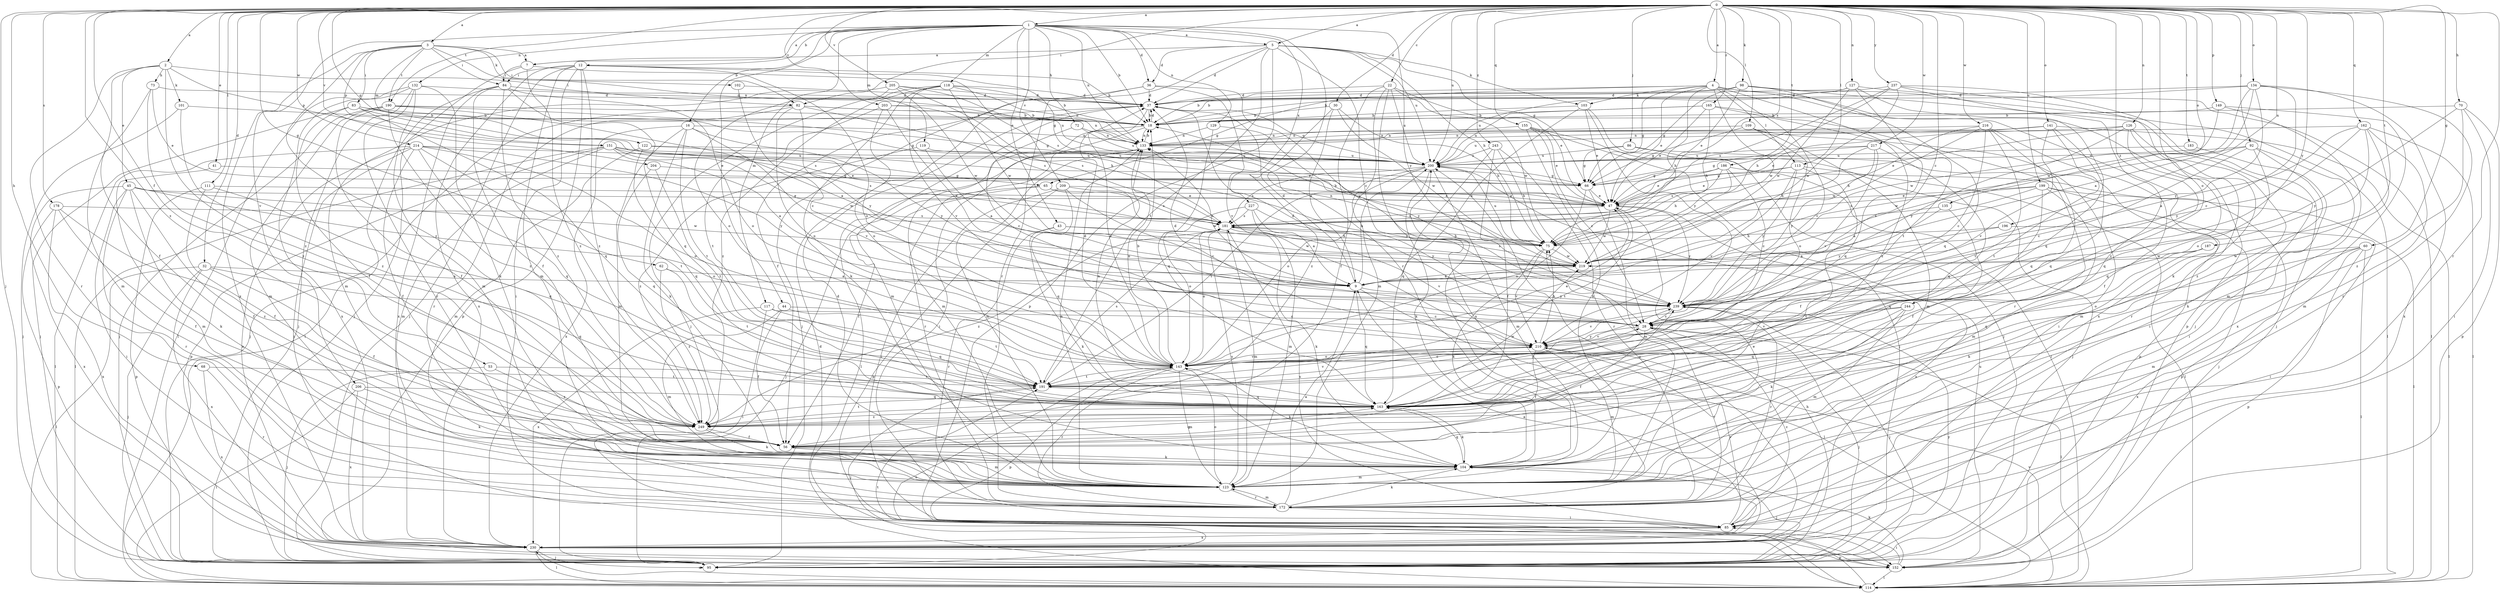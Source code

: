 strict digraph  {
0;
1;
2;
3;
4;
5;
7;
9;
12;
16;
18;
22;
28;
30;
32;
36;
37;
41;
43;
44;
45;
47;
53;
56;
60;
62;
65;
66;
68;
70;
72;
73;
75;
82;
83;
84;
85;
86;
92;
95;
98;
101;
102;
103;
104;
109;
111;
113;
114;
117;
118;
119;
122;
123;
126;
127;
129;
132;
133;
134;
135;
141;
143;
149;
151;
152;
155;
162;
163;
165;
172;
178;
181;
183;
186;
187;
190;
191;
196;
199;
200;
203;
204;
205;
206;
209;
210;
214;
216;
217;
219;
227;
230;
237;
239;
243;
244;
249;
0 -> 1  [label=a];
0 -> 2  [label=a];
0 -> 3  [label=a];
0 -> 4  [label=a];
0 -> 5  [label=a];
0 -> 22  [label=c];
0 -> 28  [label=c];
0 -> 30  [label=d];
0 -> 32  [label=d];
0 -> 41  [label=e];
0 -> 53  [label=f];
0 -> 60  [label=g];
0 -> 62  [label=g];
0 -> 65  [label=g];
0 -> 68  [label=h];
0 -> 70  [label=h];
0 -> 82  [label=i];
0 -> 86  [label=j];
0 -> 92  [label=j];
0 -> 95  [label=j];
0 -> 98  [label=k];
0 -> 109  [label=l];
0 -> 111  [label=l];
0 -> 113  [label=l];
0 -> 126  [label=n];
0 -> 127  [label=n];
0 -> 134  [label=o];
0 -> 135  [label=o];
0 -> 141  [label=o];
0 -> 143  [label=o];
0 -> 149  [label=p];
0 -> 155  [label=q];
0 -> 162  [label=q];
0 -> 165  [label=r];
0 -> 172  [label=r];
0 -> 178  [label=s];
0 -> 181  [label=s];
0 -> 183  [label=t];
0 -> 186  [label=t];
0 -> 187  [label=t];
0 -> 190  [label=t];
0 -> 196  [label=u];
0 -> 199  [label=u];
0 -> 200  [label=u];
0 -> 203  [label=v];
0 -> 204  [label=v];
0 -> 205  [label=v];
0 -> 214  [label=w];
0 -> 216  [label=w];
0 -> 217  [label=w];
0 -> 237  [label=y];
0 -> 239  [label=y];
0 -> 243  [label=z];
0 -> 244  [label=z];
0 -> 249  [label=z];
1 -> 5  [label=a];
1 -> 7  [label=a];
1 -> 12  [label=b];
1 -> 16  [label=b];
1 -> 18  [label=b];
1 -> 36  [label=d];
1 -> 43  [label=e];
1 -> 44  [label=e];
1 -> 72  [label=h];
1 -> 117  [label=m];
1 -> 118  [label=m];
1 -> 119  [label=m];
1 -> 129  [label=n];
1 -> 132  [label=n];
1 -> 133  [label=n];
1 -> 172  [label=r];
1 -> 206  [label=v];
1 -> 209  [label=v];
1 -> 227  [label=x];
1 -> 239  [label=y];
2 -> 45  [label=e];
2 -> 56  [label=f];
2 -> 73  [label=h];
2 -> 82  [label=i];
2 -> 101  [label=k];
2 -> 151  [label=p];
2 -> 172  [label=r];
2 -> 249  [label=z];
3 -> 7  [label=a];
3 -> 82  [label=i];
3 -> 83  [label=i];
3 -> 84  [label=i];
3 -> 102  [label=k];
3 -> 122  [label=m];
3 -> 133  [label=n];
3 -> 151  [label=p];
3 -> 190  [label=t];
3 -> 230  [label=x];
3 -> 249  [label=z];
4 -> 18  [label=b];
4 -> 47  [label=e];
4 -> 65  [label=g];
4 -> 66  [label=g];
4 -> 75  [label=h];
4 -> 103  [label=k];
4 -> 113  [label=l];
4 -> 152  [label=p];
4 -> 210  [label=v];
4 -> 219  [label=w];
4 -> 230  [label=x];
4 -> 249  [label=z];
5 -> 7  [label=a];
5 -> 28  [label=c];
5 -> 36  [label=d];
5 -> 37  [label=d];
5 -> 66  [label=g];
5 -> 75  [label=h];
5 -> 103  [label=k];
5 -> 152  [label=p];
5 -> 172  [label=r];
5 -> 191  [label=t];
5 -> 200  [label=u];
7 -> 84  [label=i];
7 -> 95  [label=j];
7 -> 181  [label=s];
7 -> 249  [label=z];
9 -> 37  [label=d];
9 -> 114  [label=l];
9 -> 133  [label=n];
9 -> 163  [label=q];
9 -> 200  [label=u];
9 -> 239  [label=y];
12 -> 18  [label=b];
12 -> 66  [label=g];
12 -> 84  [label=i];
12 -> 85  [label=i];
12 -> 95  [label=j];
12 -> 123  [label=m];
12 -> 143  [label=o];
12 -> 152  [label=p];
12 -> 230  [label=x];
12 -> 249  [label=z];
16 -> 104  [label=k];
16 -> 123  [label=m];
16 -> 133  [label=n];
16 -> 191  [label=t];
16 -> 210  [label=v];
16 -> 230  [label=x];
16 -> 239  [label=y];
18 -> 37  [label=d];
18 -> 85  [label=i];
18 -> 123  [label=m];
18 -> 133  [label=n];
22 -> 37  [label=d];
22 -> 47  [label=e];
22 -> 56  [label=f];
22 -> 123  [label=m];
22 -> 200  [label=u];
22 -> 219  [label=w];
22 -> 230  [label=x];
28 -> 37  [label=d];
28 -> 56  [label=f];
28 -> 95  [label=j];
28 -> 114  [label=l];
28 -> 172  [label=r];
28 -> 210  [label=v];
30 -> 9  [label=a];
30 -> 18  [label=b];
30 -> 75  [label=h];
30 -> 219  [label=w];
30 -> 249  [label=z];
32 -> 9  [label=a];
32 -> 56  [label=f];
32 -> 95  [label=j];
32 -> 114  [label=l];
32 -> 163  [label=q];
32 -> 230  [label=x];
36 -> 37  [label=d];
36 -> 56  [label=f];
36 -> 95  [label=j];
36 -> 210  [label=v];
36 -> 239  [label=y];
37 -> 18  [label=b];
37 -> 123  [label=m];
37 -> 143  [label=o];
37 -> 200  [label=u];
41 -> 66  [label=g];
41 -> 123  [label=m];
43 -> 75  [label=h];
43 -> 104  [label=k];
43 -> 172  [label=r];
43 -> 219  [label=w];
44 -> 28  [label=c];
44 -> 56  [label=f];
44 -> 123  [label=m];
44 -> 191  [label=t];
45 -> 47  [label=e];
45 -> 56  [label=f];
45 -> 85  [label=i];
45 -> 104  [label=k];
45 -> 143  [label=o];
45 -> 172  [label=r];
45 -> 219  [label=w];
45 -> 230  [label=x];
47 -> 181  [label=s];
47 -> 191  [label=t];
47 -> 219  [label=w];
47 -> 230  [label=x];
47 -> 239  [label=y];
53 -> 95  [label=j];
53 -> 191  [label=t];
53 -> 249  [label=z];
56 -> 104  [label=k];
56 -> 123  [label=m];
56 -> 163  [label=q];
60 -> 114  [label=l];
60 -> 123  [label=m];
60 -> 143  [label=o];
60 -> 152  [label=p];
60 -> 219  [label=w];
60 -> 230  [label=x];
62 -> 9  [label=a];
62 -> 191  [label=t];
62 -> 249  [label=z];
65 -> 47  [label=e];
65 -> 56  [label=f];
65 -> 95  [label=j];
65 -> 181  [label=s];
66 -> 47  [label=e];
66 -> 123  [label=m];
66 -> 143  [label=o];
68 -> 172  [label=r];
68 -> 191  [label=t];
68 -> 230  [label=x];
70 -> 18  [label=b];
70 -> 85  [label=i];
70 -> 152  [label=p];
70 -> 239  [label=y];
70 -> 249  [label=z];
72 -> 28  [label=c];
72 -> 133  [label=n];
72 -> 200  [label=u];
73 -> 37  [label=d];
73 -> 47  [label=e];
73 -> 123  [label=m];
73 -> 249  [label=z];
75 -> 18  [label=b];
75 -> 104  [label=k];
75 -> 133  [label=n];
75 -> 181  [label=s];
75 -> 200  [label=u];
75 -> 210  [label=v];
75 -> 219  [label=w];
82 -> 18  [label=b];
82 -> 95  [label=j];
82 -> 133  [label=n];
82 -> 143  [label=o];
82 -> 172  [label=r];
82 -> 181  [label=s];
82 -> 239  [label=y];
83 -> 18  [label=b];
83 -> 56  [label=f];
83 -> 66  [label=g];
83 -> 95  [label=j];
83 -> 163  [label=q];
83 -> 181  [label=s];
84 -> 37  [label=d];
84 -> 56  [label=f];
84 -> 114  [label=l];
84 -> 143  [label=o];
84 -> 163  [label=q];
84 -> 230  [label=x];
84 -> 249  [label=z];
85 -> 28  [label=c];
85 -> 181  [label=s];
85 -> 210  [label=v];
85 -> 230  [label=x];
86 -> 66  [label=g];
86 -> 95  [label=j];
86 -> 152  [label=p];
86 -> 200  [label=u];
92 -> 28  [label=c];
92 -> 104  [label=k];
92 -> 123  [label=m];
92 -> 163  [label=q];
92 -> 200  [label=u];
92 -> 219  [label=w];
95 -> 75  [label=h];
95 -> 239  [label=y];
98 -> 18  [label=b];
98 -> 37  [label=d];
98 -> 47  [label=e];
98 -> 66  [label=g];
98 -> 95  [label=j];
98 -> 114  [label=l];
98 -> 163  [label=q];
101 -> 18  [label=b];
101 -> 95  [label=j];
101 -> 249  [label=z];
102 -> 28  [label=c];
102 -> 37  [label=d];
103 -> 9  [label=a];
103 -> 18  [label=b];
103 -> 47  [label=e];
103 -> 95  [label=j];
103 -> 239  [label=y];
104 -> 95  [label=j];
104 -> 123  [label=m];
104 -> 163  [label=q];
104 -> 200  [label=u];
109 -> 66  [label=g];
109 -> 85  [label=i];
109 -> 123  [label=m];
109 -> 133  [label=n];
109 -> 143  [label=o];
111 -> 47  [label=e];
111 -> 56  [label=f];
111 -> 152  [label=p];
111 -> 163  [label=q];
113 -> 47  [label=e];
113 -> 56  [label=f];
113 -> 66  [label=g];
113 -> 114  [label=l];
113 -> 210  [label=v];
113 -> 239  [label=y];
114 -> 37  [label=d];
114 -> 143  [label=o];
114 -> 191  [label=t];
114 -> 210  [label=v];
114 -> 230  [label=x];
117 -> 28  [label=c];
117 -> 85  [label=i];
117 -> 163  [label=q];
117 -> 230  [label=x];
118 -> 18  [label=b];
118 -> 37  [label=d];
118 -> 95  [label=j];
118 -> 104  [label=k];
118 -> 133  [label=n];
118 -> 210  [label=v];
118 -> 219  [label=w];
118 -> 249  [label=z];
119 -> 9  [label=a];
119 -> 200  [label=u];
119 -> 249  [label=z];
122 -> 47  [label=e];
122 -> 123  [label=m];
122 -> 163  [label=q];
122 -> 200  [label=u];
123 -> 37  [label=d];
123 -> 47  [label=e];
123 -> 133  [label=n];
123 -> 143  [label=o];
123 -> 172  [label=r];
123 -> 181  [label=s];
126 -> 47  [label=e];
126 -> 85  [label=i];
126 -> 133  [label=n];
126 -> 163  [label=q];
126 -> 172  [label=r];
126 -> 239  [label=y];
127 -> 37  [label=d];
127 -> 114  [label=l];
127 -> 163  [label=q];
127 -> 191  [label=t];
127 -> 200  [label=u];
127 -> 219  [label=w];
129 -> 133  [label=n];
129 -> 163  [label=q];
129 -> 239  [label=y];
132 -> 37  [label=d];
132 -> 95  [label=j];
132 -> 104  [label=k];
132 -> 114  [label=l];
132 -> 123  [label=m];
132 -> 172  [label=r];
132 -> 230  [label=x];
133 -> 18  [label=b];
133 -> 114  [label=l];
133 -> 123  [label=m];
133 -> 172  [label=r];
133 -> 200  [label=u];
134 -> 9  [label=a];
134 -> 18  [label=b];
134 -> 28  [label=c];
134 -> 37  [label=d];
134 -> 172  [label=r];
134 -> 219  [label=w];
134 -> 230  [label=x];
134 -> 239  [label=y];
135 -> 163  [label=q];
135 -> 181  [label=s];
135 -> 239  [label=y];
141 -> 47  [label=e];
141 -> 114  [label=l];
141 -> 133  [label=n];
141 -> 163  [label=q];
141 -> 191  [label=t];
141 -> 200  [label=u];
141 -> 210  [label=v];
143 -> 18  [label=b];
143 -> 37  [label=d];
143 -> 47  [label=e];
143 -> 104  [label=k];
143 -> 123  [label=m];
143 -> 133  [label=n];
143 -> 152  [label=p];
143 -> 172  [label=r];
143 -> 191  [label=t];
143 -> 210  [label=v];
143 -> 239  [label=y];
149 -> 18  [label=b];
149 -> 123  [label=m];
149 -> 219  [label=w];
149 -> 230  [label=x];
151 -> 9  [label=a];
151 -> 47  [label=e];
151 -> 114  [label=l];
151 -> 123  [label=m];
151 -> 152  [label=p];
151 -> 181  [label=s];
151 -> 200  [label=u];
151 -> 219  [label=w];
152 -> 85  [label=i];
152 -> 104  [label=k];
152 -> 114  [label=l];
152 -> 200  [label=u];
155 -> 28  [label=c];
155 -> 47  [label=e];
155 -> 95  [label=j];
155 -> 104  [label=k];
155 -> 114  [label=l];
155 -> 133  [label=n];
162 -> 9  [label=a];
162 -> 114  [label=l];
162 -> 123  [label=m];
162 -> 133  [label=n];
162 -> 143  [label=o];
162 -> 239  [label=y];
162 -> 249  [label=z];
163 -> 104  [label=k];
163 -> 133  [label=n];
163 -> 219  [label=w];
163 -> 239  [label=y];
163 -> 249  [label=z];
165 -> 18  [label=b];
165 -> 47  [label=e];
165 -> 75  [label=h];
165 -> 163  [label=q];
165 -> 172  [label=r];
165 -> 200  [label=u];
172 -> 9  [label=a];
172 -> 85  [label=i];
172 -> 104  [label=k];
172 -> 123  [label=m];
178 -> 56  [label=f];
178 -> 152  [label=p];
178 -> 181  [label=s];
178 -> 230  [label=x];
178 -> 249  [label=z];
181 -> 75  [label=h];
181 -> 104  [label=k];
181 -> 123  [label=m];
181 -> 143  [label=o];
181 -> 210  [label=v];
181 -> 249  [label=z];
183 -> 85  [label=i];
183 -> 200  [label=u];
186 -> 28  [label=c];
186 -> 47  [label=e];
186 -> 66  [label=g];
186 -> 75  [label=h];
186 -> 95  [label=j];
186 -> 181  [label=s];
187 -> 104  [label=k];
187 -> 163  [label=q];
187 -> 219  [label=w];
190 -> 9  [label=a];
190 -> 18  [label=b];
190 -> 56  [label=f];
190 -> 66  [label=g];
190 -> 95  [label=j];
190 -> 123  [label=m];
190 -> 249  [label=z];
191 -> 28  [label=c];
191 -> 95  [label=j];
191 -> 163  [label=q];
191 -> 181  [label=s];
191 -> 210  [label=v];
196 -> 9  [label=a];
196 -> 75  [label=h];
196 -> 85  [label=i];
199 -> 9  [label=a];
199 -> 47  [label=e];
199 -> 56  [label=f];
199 -> 114  [label=l];
199 -> 123  [label=m];
199 -> 152  [label=p];
199 -> 181  [label=s];
200 -> 66  [label=g];
200 -> 104  [label=k];
200 -> 123  [label=m];
200 -> 143  [label=o];
200 -> 181  [label=s];
200 -> 191  [label=t];
203 -> 9  [label=a];
203 -> 18  [label=b];
203 -> 143  [label=o];
203 -> 181  [label=s];
203 -> 191  [label=t];
204 -> 66  [label=g];
204 -> 163  [label=q];
204 -> 191  [label=t];
205 -> 37  [label=d];
205 -> 75  [label=h];
205 -> 123  [label=m];
205 -> 143  [label=o];
205 -> 200  [label=u];
205 -> 219  [label=w];
206 -> 104  [label=k];
206 -> 114  [label=l];
206 -> 163  [label=q];
206 -> 230  [label=x];
209 -> 28  [label=c];
209 -> 47  [label=e];
209 -> 85  [label=i];
209 -> 152  [label=p];
209 -> 163  [label=q];
209 -> 219  [label=w];
210 -> 37  [label=d];
210 -> 56  [label=f];
210 -> 75  [label=h];
210 -> 123  [label=m];
210 -> 143  [label=o];
214 -> 56  [label=f];
214 -> 85  [label=i];
214 -> 114  [label=l];
214 -> 143  [label=o];
214 -> 163  [label=q];
214 -> 191  [label=t];
214 -> 200  [label=u];
214 -> 230  [label=x];
214 -> 239  [label=y];
216 -> 28  [label=c];
216 -> 56  [label=f];
216 -> 75  [label=h];
216 -> 133  [label=n];
216 -> 163  [label=q];
216 -> 191  [label=t];
216 -> 219  [label=w];
217 -> 66  [label=g];
217 -> 75  [label=h];
217 -> 163  [label=q];
217 -> 200  [label=u];
217 -> 210  [label=v];
217 -> 239  [label=y];
219 -> 9  [label=a];
219 -> 181  [label=s];
227 -> 9  [label=a];
227 -> 123  [label=m];
227 -> 143  [label=o];
227 -> 181  [label=s];
227 -> 239  [label=y];
230 -> 9  [label=a];
230 -> 95  [label=j];
230 -> 114  [label=l];
230 -> 152  [label=p];
230 -> 200  [label=u];
237 -> 37  [label=d];
237 -> 75  [label=h];
237 -> 95  [label=j];
237 -> 104  [label=k];
237 -> 181  [label=s];
237 -> 219  [label=w];
237 -> 249  [label=z];
239 -> 28  [label=c];
239 -> 95  [label=j];
239 -> 172  [label=r];
239 -> 210  [label=v];
243 -> 56  [label=f];
243 -> 75  [label=h];
243 -> 163  [label=q];
243 -> 172  [label=r];
243 -> 200  [label=u];
244 -> 28  [label=c];
244 -> 104  [label=k];
244 -> 123  [label=m];
244 -> 163  [label=q];
244 -> 210  [label=v];
249 -> 56  [label=f];
249 -> 104  [label=k];
249 -> 191  [label=t];
}
